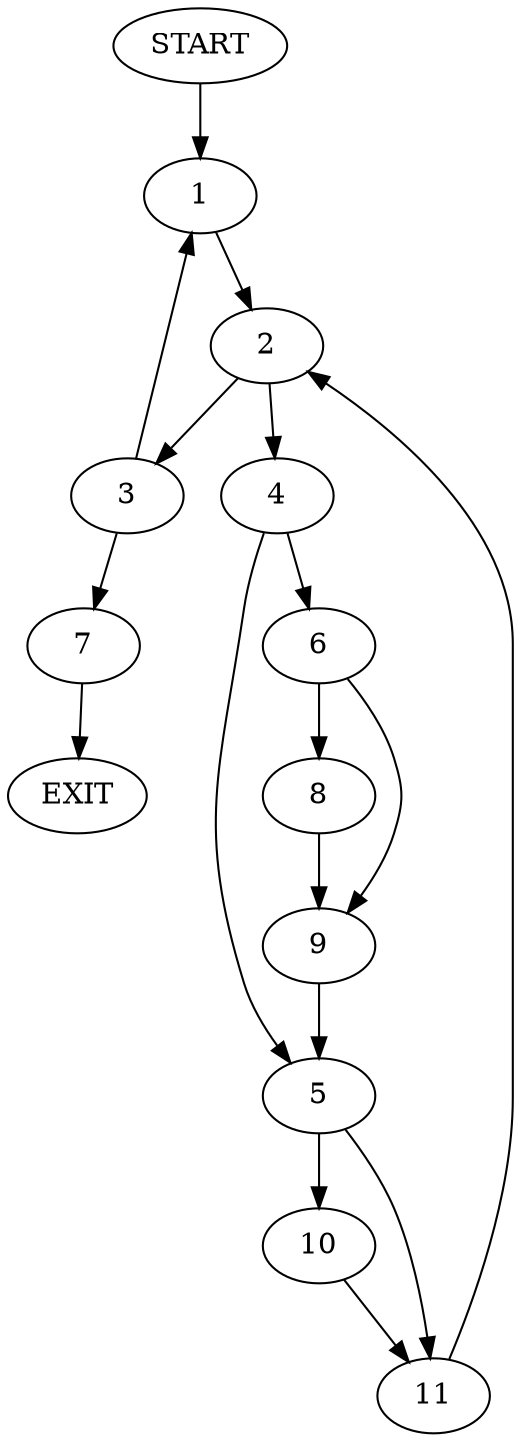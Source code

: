 digraph {
0 [label="START"]
12 [label="EXIT"]
0 -> 1
1 -> 2
2 -> 3
2 -> 4
4 -> 5
4 -> 6
3 -> 1
3 -> 7
6 -> 8
6 -> 9
5 -> 10
5 -> 11
9 -> 5
8 -> 9
10 -> 11
11 -> 2
7 -> 12
}
